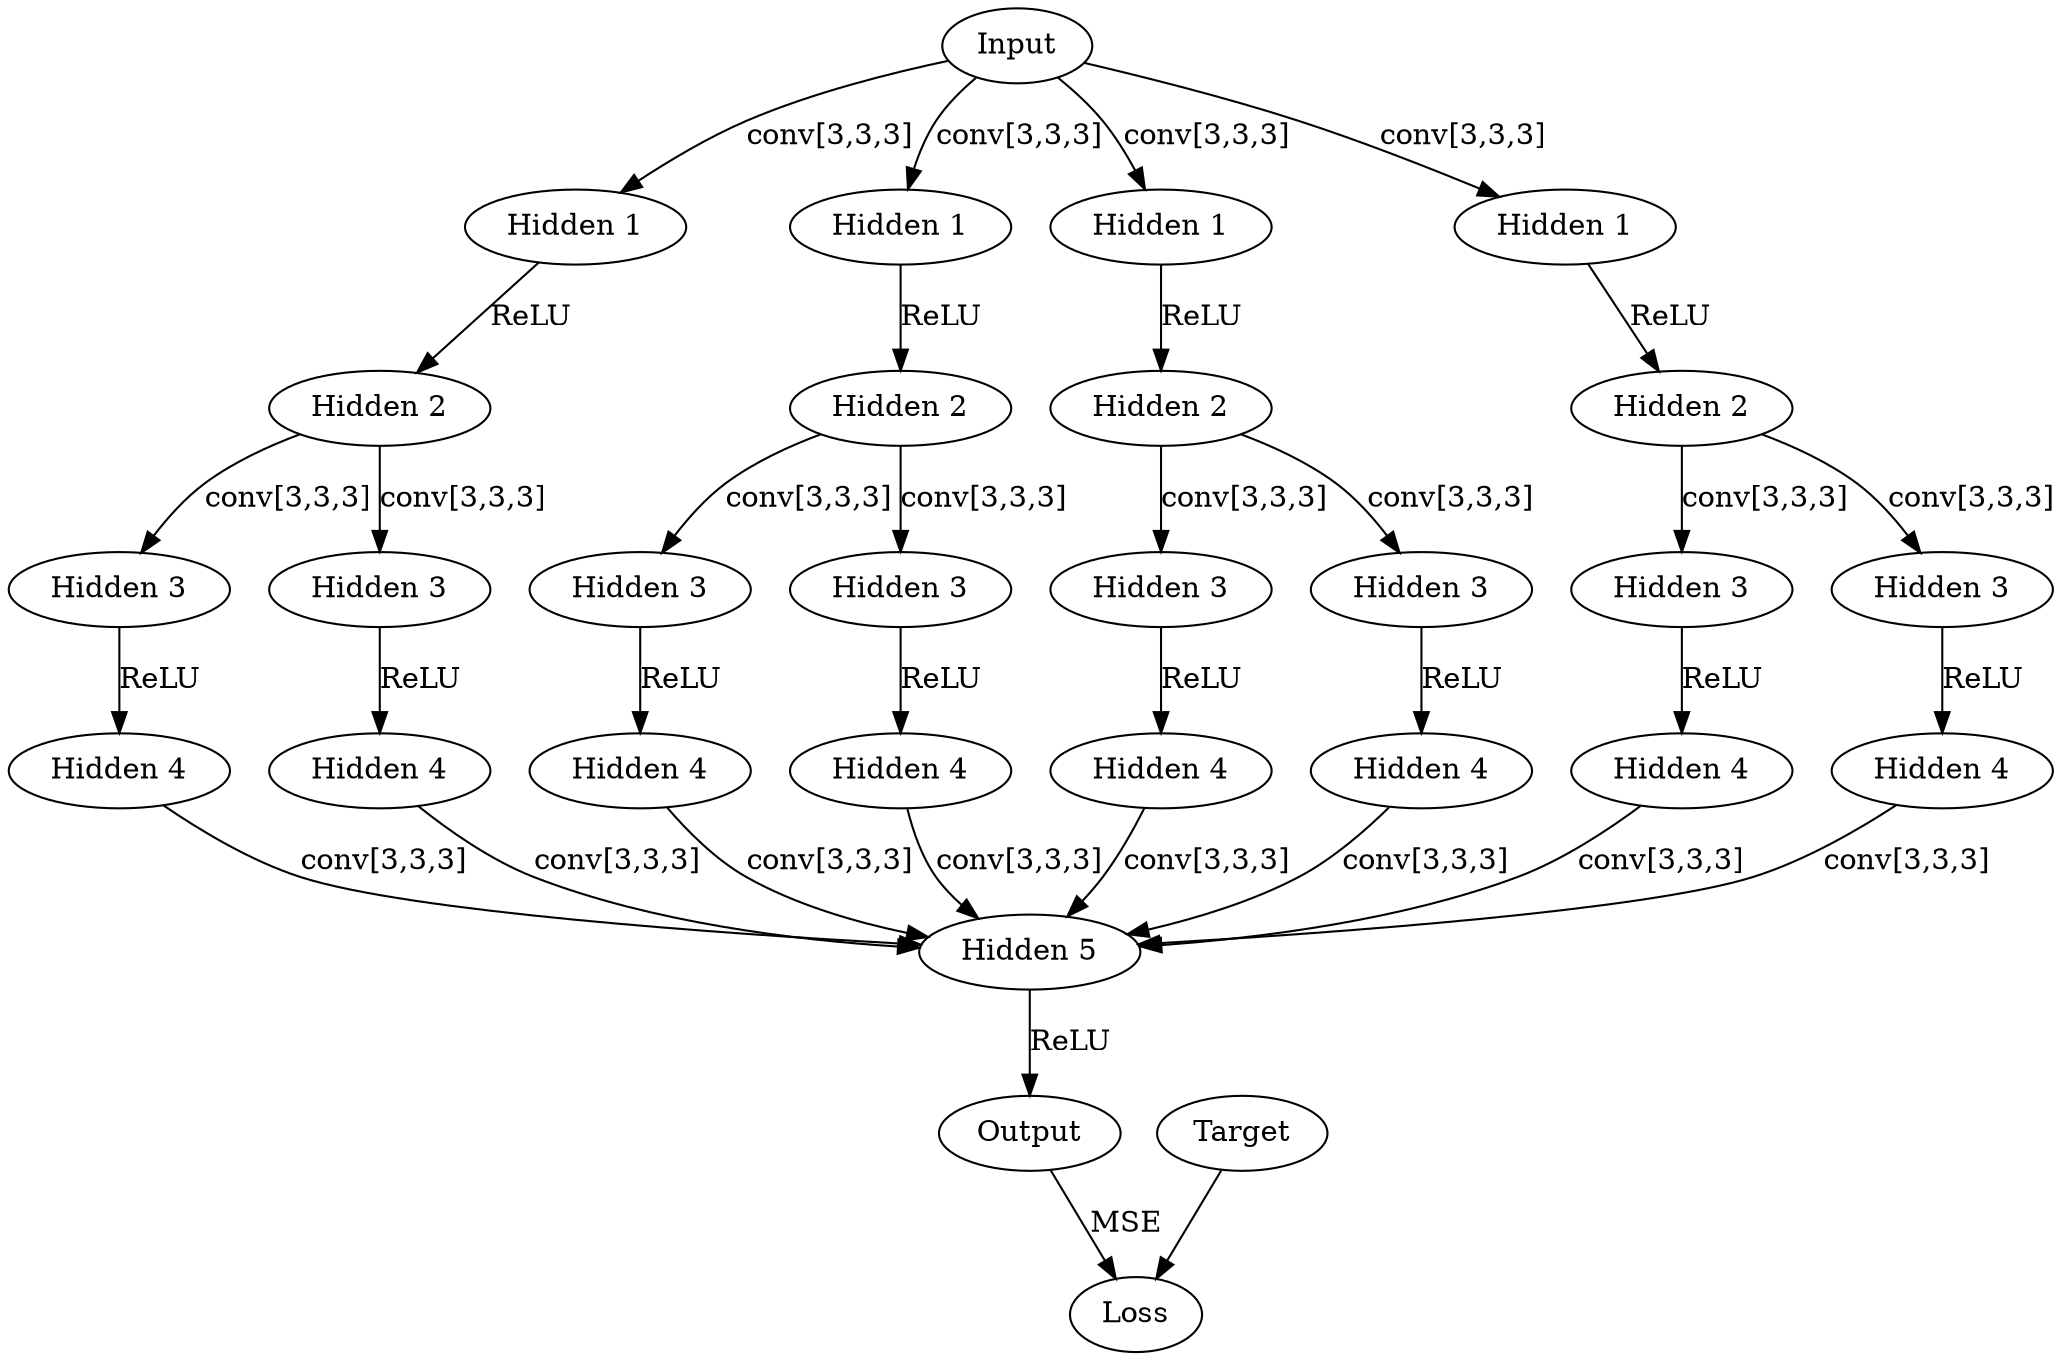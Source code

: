 digraph graphname {
    // These attributes apply to the graph itself
    //size="1,1";
    rankdir = "TB"

    // The label attribute can be used to change the label of a node
    I [label = "Input"]
    H11 [label = "Hidden 1"]
    H12 [label = "Hidden 1"]
    H13 [label = "Hidden 1"]
    H14 [label = "Hidden 1"]
    H21 [label = "Hidden 2"]
    H22 [label = "Hidden 2"]
    H23 [label = "Hidden 2"]
    H24 [label = "Hidden 2"]
    H31 [label = "Hidden 3"]
    H32 [label = "Hidden 3"]
    H33 [label = "Hidden 3"]
    H34 [label = "Hidden 3"]
    H35 [label = "Hidden 3"]
    H36 [label = "Hidden 3"]
    H37 [label = "Hidden 3"]
    H38 [label = "Hidden 3"]
    H41 [label = "Hidden 4"]
    H42 [label = "Hidden 4"]
    H43 [label = "Hidden 4"]
    H44 [label = "Hidden 4"]
    H45 [label = "Hidden 4"]
    H46 [label = "Hidden 4"]
    H47 [label = "Hidden 4"]
    H48 [label = "Hidden 4"]
    H5 [label = "Hidden 5"]
    O [label = "Output"]
    T [label = "Target"]
    L [label = "Loss"]

    // Input -> Hidden 1 (conv)
    I -> H11 [label = "conv[3,3,3]"]
    I -> H12 [label = "conv[3,3,3]"]
    I -> H13 [label = "conv[3,3,3]"]
    I -> H14 [label = "conv[3,3,3]"]

    // Hidden 1 -> Hidden 2 (ReLU)
    H11 -> H21 [label = "ReLU"]
    H12 -> H22 [label = "ReLU"]
    H13 -> H23 [label = "ReLU"]
    H14 -> H24 [label = "ReLU"]

    // Hidden 2 -> Hidden 3 (conv[3,3,3])
    H21 -> H31 [label = "conv[3,3,3]"]
    H21 -> H32 [label = "conv[3,3,3]"]
    H22 -> H33 [label = "conv[3,3,3]"]
    H22 -> H34 [label = "conv[3,3,3]"]
    H23 -> H35 [label = "conv[3,3,3]"]
    H23 -> H36 [label = "conv[3,3,3]"]
    H24 -> H37 [label = "conv[3,3,3]"]
    H24 -> H38 [label = "conv[3,3,3]"]

    // Hidden 3 -> Hidden 4 (ReLU)
    H31 -> H41 [label = "ReLU"]
    H32 -> H42 [label = "ReLU"]
    H33 -> H43 [label = "ReLU"]
    H34 -> H44 [label = "ReLU"]
    H35 -> H45 [label = "ReLU"]
    H36 -> H46 [label = "ReLU"]
    H37 -> H47 [label = "ReLU"]
    H38 -> H48 [label = "ReLU"]

    // Hidden 4 -> Hidden 5 (conv[3,3,3])
    H41 -> H5 [label = "conv[3,3,3]"]
    H42 -> H5 [label = "conv[3,3,3]"]
    H43 -> H5 [label = "conv[3,3,3]"]
    H44 -> H5 [label = "conv[3,3,3]"]
    H45 -> H5 [label = "conv[3,3,3]"]
    H46 -> H5 [label = "conv[3,3,3]"]
    H47 -> H5 [label = "conv[3,3,3]"]
    H48 -> H5 [label = "conv[3,3,3]"]

    // Hidden 5 -> Output (ReLU)
    H5 -> O [label = "ReLU"]

    // Output + Target -> loss
    O -> L [label = "MSE"]
    T -> L
}
